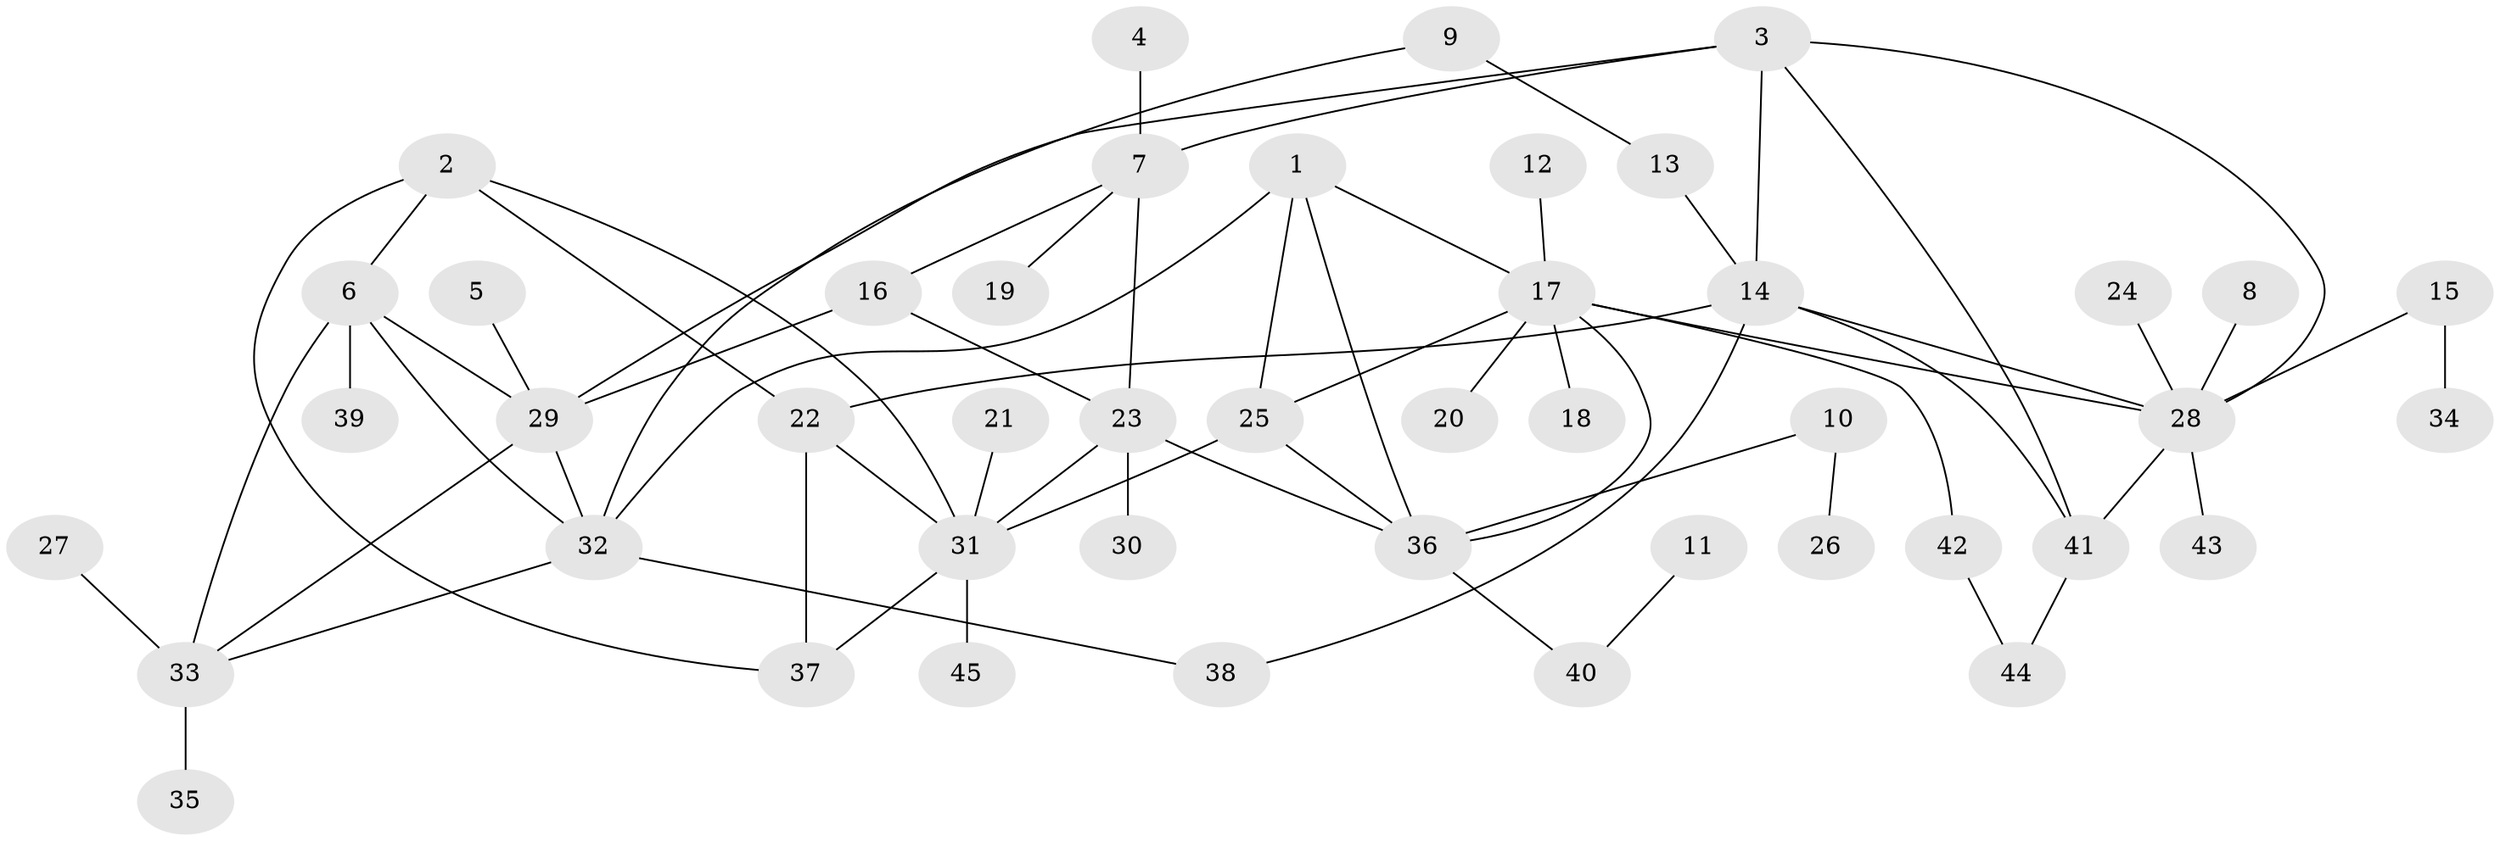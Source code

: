 // original degree distribution, {8: 0.0449438202247191, 6: 0.0449438202247191, 10: 0.02247191011235955, 4: 0.06741573033707865, 7: 0.011235955056179775, 9: 0.02247191011235955, 5: 0.033707865168539325, 1: 0.5842696629213483, 2: 0.12359550561797752, 3: 0.0449438202247191}
// Generated by graph-tools (version 1.1) at 2025/02/03/09/25 03:02:42]
// undirected, 45 vertices, 66 edges
graph export_dot {
graph [start="1"]
  node [color=gray90,style=filled];
  1;
  2;
  3;
  4;
  5;
  6;
  7;
  8;
  9;
  10;
  11;
  12;
  13;
  14;
  15;
  16;
  17;
  18;
  19;
  20;
  21;
  22;
  23;
  24;
  25;
  26;
  27;
  28;
  29;
  30;
  31;
  32;
  33;
  34;
  35;
  36;
  37;
  38;
  39;
  40;
  41;
  42;
  43;
  44;
  45;
  1 -- 17 [weight=1.0];
  1 -- 25 [weight=1.0];
  1 -- 32 [weight=1.0];
  1 -- 36 [weight=1.0];
  2 -- 6 [weight=1.0];
  2 -- 22 [weight=1.0];
  2 -- 31 [weight=1.0];
  2 -- 37 [weight=1.0];
  3 -- 7 [weight=1.0];
  3 -- 14 [weight=1.0];
  3 -- 28 [weight=1.0];
  3 -- 29 [weight=1.0];
  3 -- 41 [weight=1.0];
  4 -- 7 [weight=1.0];
  5 -- 29 [weight=1.0];
  6 -- 29 [weight=1.0];
  6 -- 32 [weight=1.0];
  6 -- 33 [weight=1.0];
  6 -- 39 [weight=1.0];
  7 -- 16 [weight=2.0];
  7 -- 19 [weight=1.0];
  7 -- 23 [weight=2.0];
  8 -- 28 [weight=1.0];
  9 -- 13 [weight=1.0];
  9 -- 32 [weight=1.0];
  10 -- 26 [weight=1.0];
  10 -- 36 [weight=1.0];
  11 -- 40 [weight=1.0];
  12 -- 17 [weight=1.0];
  13 -- 14 [weight=1.0];
  14 -- 22 [weight=1.0];
  14 -- 28 [weight=1.0];
  14 -- 38 [weight=1.0];
  14 -- 41 [weight=1.0];
  15 -- 28 [weight=1.0];
  15 -- 34 [weight=1.0];
  16 -- 23 [weight=1.0];
  16 -- 29 [weight=2.0];
  17 -- 18 [weight=1.0];
  17 -- 20 [weight=1.0];
  17 -- 25 [weight=1.0];
  17 -- 28 [weight=1.0];
  17 -- 36 [weight=1.0];
  17 -- 42 [weight=1.0];
  21 -- 31 [weight=1.0];
  22 -- 31 [weight=1.0];
  22 -- 37 [weight=1.0];
  23 -- 30 [weight=1.0];
  23 -- 31 [weight=1.0];
  23 -- 36 [weight=1.0];
  24 -- 28 [weight=1.0];
  25 -- 31 [weight=1.0];
  25 -- 36 [weight=1.0];
  27 -- 33 [weight=1.0];
  28 -- 41 [weight=1.0];
  28 -- 43 [weight=1.0];
  29 -- 32 [weight=1.0];
  29 -- 33 [weight=1.0];
  31 -- 37 [weight=1.0];
  31 -- 45 [weight=1.0];
  32 -- 33 [weight=1.0];
  32 -- 38 [weight=1.0];
  33 -- 35 [weight=1.0];
  36 -- 40 [weight=1.0];
  41 -- 44 [weight=1.0];
  42 -- 44 [weight=1.0];
}
